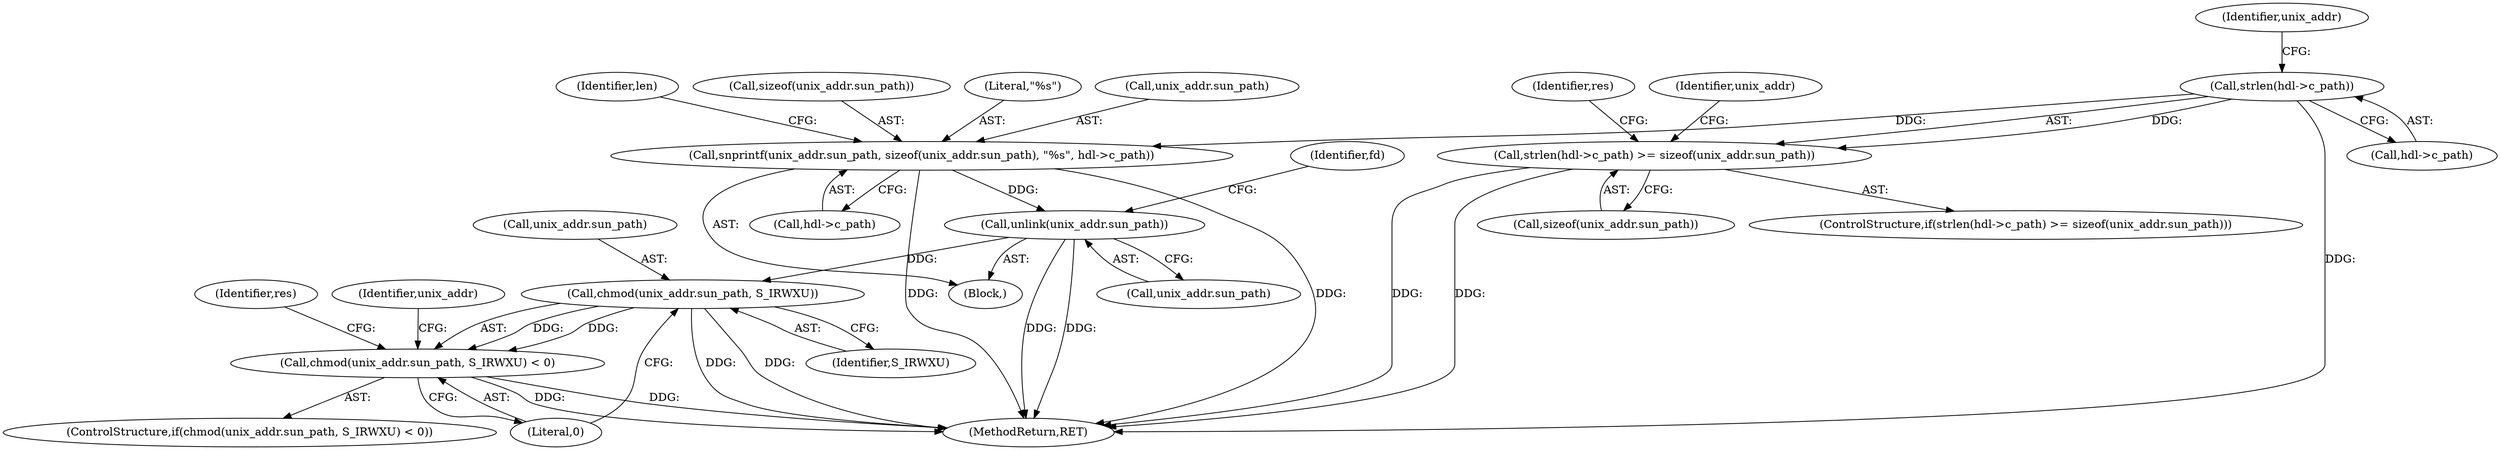 digraph "0_opa-ff_c5759e7b76f5bf844be6c6641cc1b356bbc83869_0@API" {
"1000135" [label="(Call,strlen(hdl->c_path))"];
"1000134" [label="(Call,strlen(hdl->c_path) >= sizeof(unix_addr.sun_path))"];
"1000148" [label="(Call,snprintf(unix_addr.sun_path, sizeof(unix_addr.sun_path), \"%s\", hdl->c_path))"];
"1000165" [label="(Call,unlink(unix_addr.sun_path))"];
"1000186" [label="(Call,chmod(unix_addr.sun_path, S_IRWXU))"];
"1000185" [label="(Call,chmod(unix_addr.sun_path, S_IRWXU) < 0)"];
"1000187" [label="(Call,unix_addr.sun_path)"];
"1000283" [label="(MethodReturn,RET)"];
"1000145" [label="(Identifier,res)"];
"1000172" [label="(Identifier,fd)"];
"1000185" [label="(Call,chmod(unix_addr.sun_path, S_IRWXU) < 0)"];
"1000165" [label="(Call,unlink(unix_addr.sun_path))"];
"1000186" [label="(Call,chmod(unix_addr.sun_path, S_IRWXU))"];
"1000161" [label="(Identifier,len)"];
"1000150" [label="(Identifier,unix_addr)"];
"1000199" [label="(Identifier,unix_addr)"];
"1000136" [label="(Call,hdl->c_path)"];
"1000166" [label="(Call,unix_addr.sun_path)"];
"1000152" [label="(Call,sizeof(unix_addr.sun_path))"];
"1000134" [label="(Call,strlen(hdl->c_path) >= sizeof(unix_addr.sun_path))"];
"1000190" [label="(Identifier,S_IRWXU)"];
"1000194" [label="(Identifier,res)"];
"1000148" [label="(Call,snprintf(unix_addr.sun_path, sizeof(unix_addr.sun_path), \"%s\", hdl->c_path))"];
"1000184" [label="(ControlStructure,if(chmod(unix_addr.sun_path, S_IRWXU) < 0))"];
"1000135" [label="(Call,strlen(hdl->c_path))"];
"1000157" [label="(Call,hdl->c_path)"];
"1000191" [label="(Literal,0)"];
"1000156" [label="(Literal,\"%s\")"];
"1000149" [label="(Call,unix_addr.sun_path)"];
"1000141" [label="(Identifier,unix_addr)"];
"1000133" [label="(ControlStructure,if(strlen(hdl->c_path) >= sizeof(unix_addr.sun_path)))"];
"1000139" [label="(Call,sizeof(unix_addr.sun_path))"];
"1000102" [label="(Block,)"];
"1000135" -> "1000134"  [label="AST: "];
"1000135" -> "1000136"  [label="CFG: "];
"1000136" -> "1000135"  [label="AST: "];
"1000141" -> "1000135"  [label="CFG: "];
"1000135" -> "1000283"  [label="DDG: "];
"1000135" -> "1000134"  [label="DDG: "];
"1000135" -> "1000148"  [label="DDG: "];
"1000134" -> "1000133"  [label="AST: "];
"1000134" -> "1000139"  [label="CFG: "];
"1000139" -> "1000134"  [label="AST: "];
"1000145" -> "1000134"  [label="CFG: "];
"1000150" -> "1000134"  [label="CFG: "];
"1000134" -> "1000283"  [label="DDG: "];
"1000134" -> "1000283"  [label="DDG: "];
"1000148" -> "1000102"  [label="AST: "];
"1000148" -> "1000157"  [label="CFG: "];
"1000149" -> "1000148"  [label="AST: "];
"1000152" -> "1000148"  [label="AST: "];
"1000156" -> "1000148"  [label="AST: "];
"1000157" -> "1000148"  [label="AST: "];
"1000161" -> "1000148"  [label="CFG: "];
"1000148" -> "1000283"  [label="DDG: "];
"1000148" -> "1000283"  [label="DDG: "];
"1000148" -> "1000165"  [label="DDG: "];
"1000165" -> "1000102"  [label="AST: "];
"1000165" -> "1000166"  [label="CFG: "];
"1000166" -> "1000165"  [label="AST: "];
"1000172" -> "1000165"  [label="CFG: "];
"1000165" -> "1000283"  [label="DDG: "];
"1000165" -> "1000283"  [label="DDG: "];
"1000165" -> "1000186"  [label="DDG: "];
"1000186" -> "1000185"  [label="AST: "];
"1000186" -> "1000190"  [label="CFG: "];
"1000187" -> "1000186"  [label="AST: "];
"1000190" -> "1000186"  [label="AST: "];
"1000191" -> "1000186"  [label="CFG: "];
"1000186" -> "1000283"  [label="DDG: "];
"1000186" -> "1000283"  [label="DDG: "];
"1000186" -> "1000185"  [label="DDG: "];
"1000186" -> "1000185"  [label="DDG: "];
"1000185" -> "1000184"  [label="AST: "];
"1000185" -> "1000191"  [label="CFG: "];
"1000191" -> "1000185"  [label="AST: "];
"1000194" -> "1000185"  [label="CFG: "];
"1000199" -> "1000185"  [label="CFG: "];
"1000185" -> "1000283"  [label="DDG: "];
"1000185" -> "1000283"  [label="DDG: "];
}
